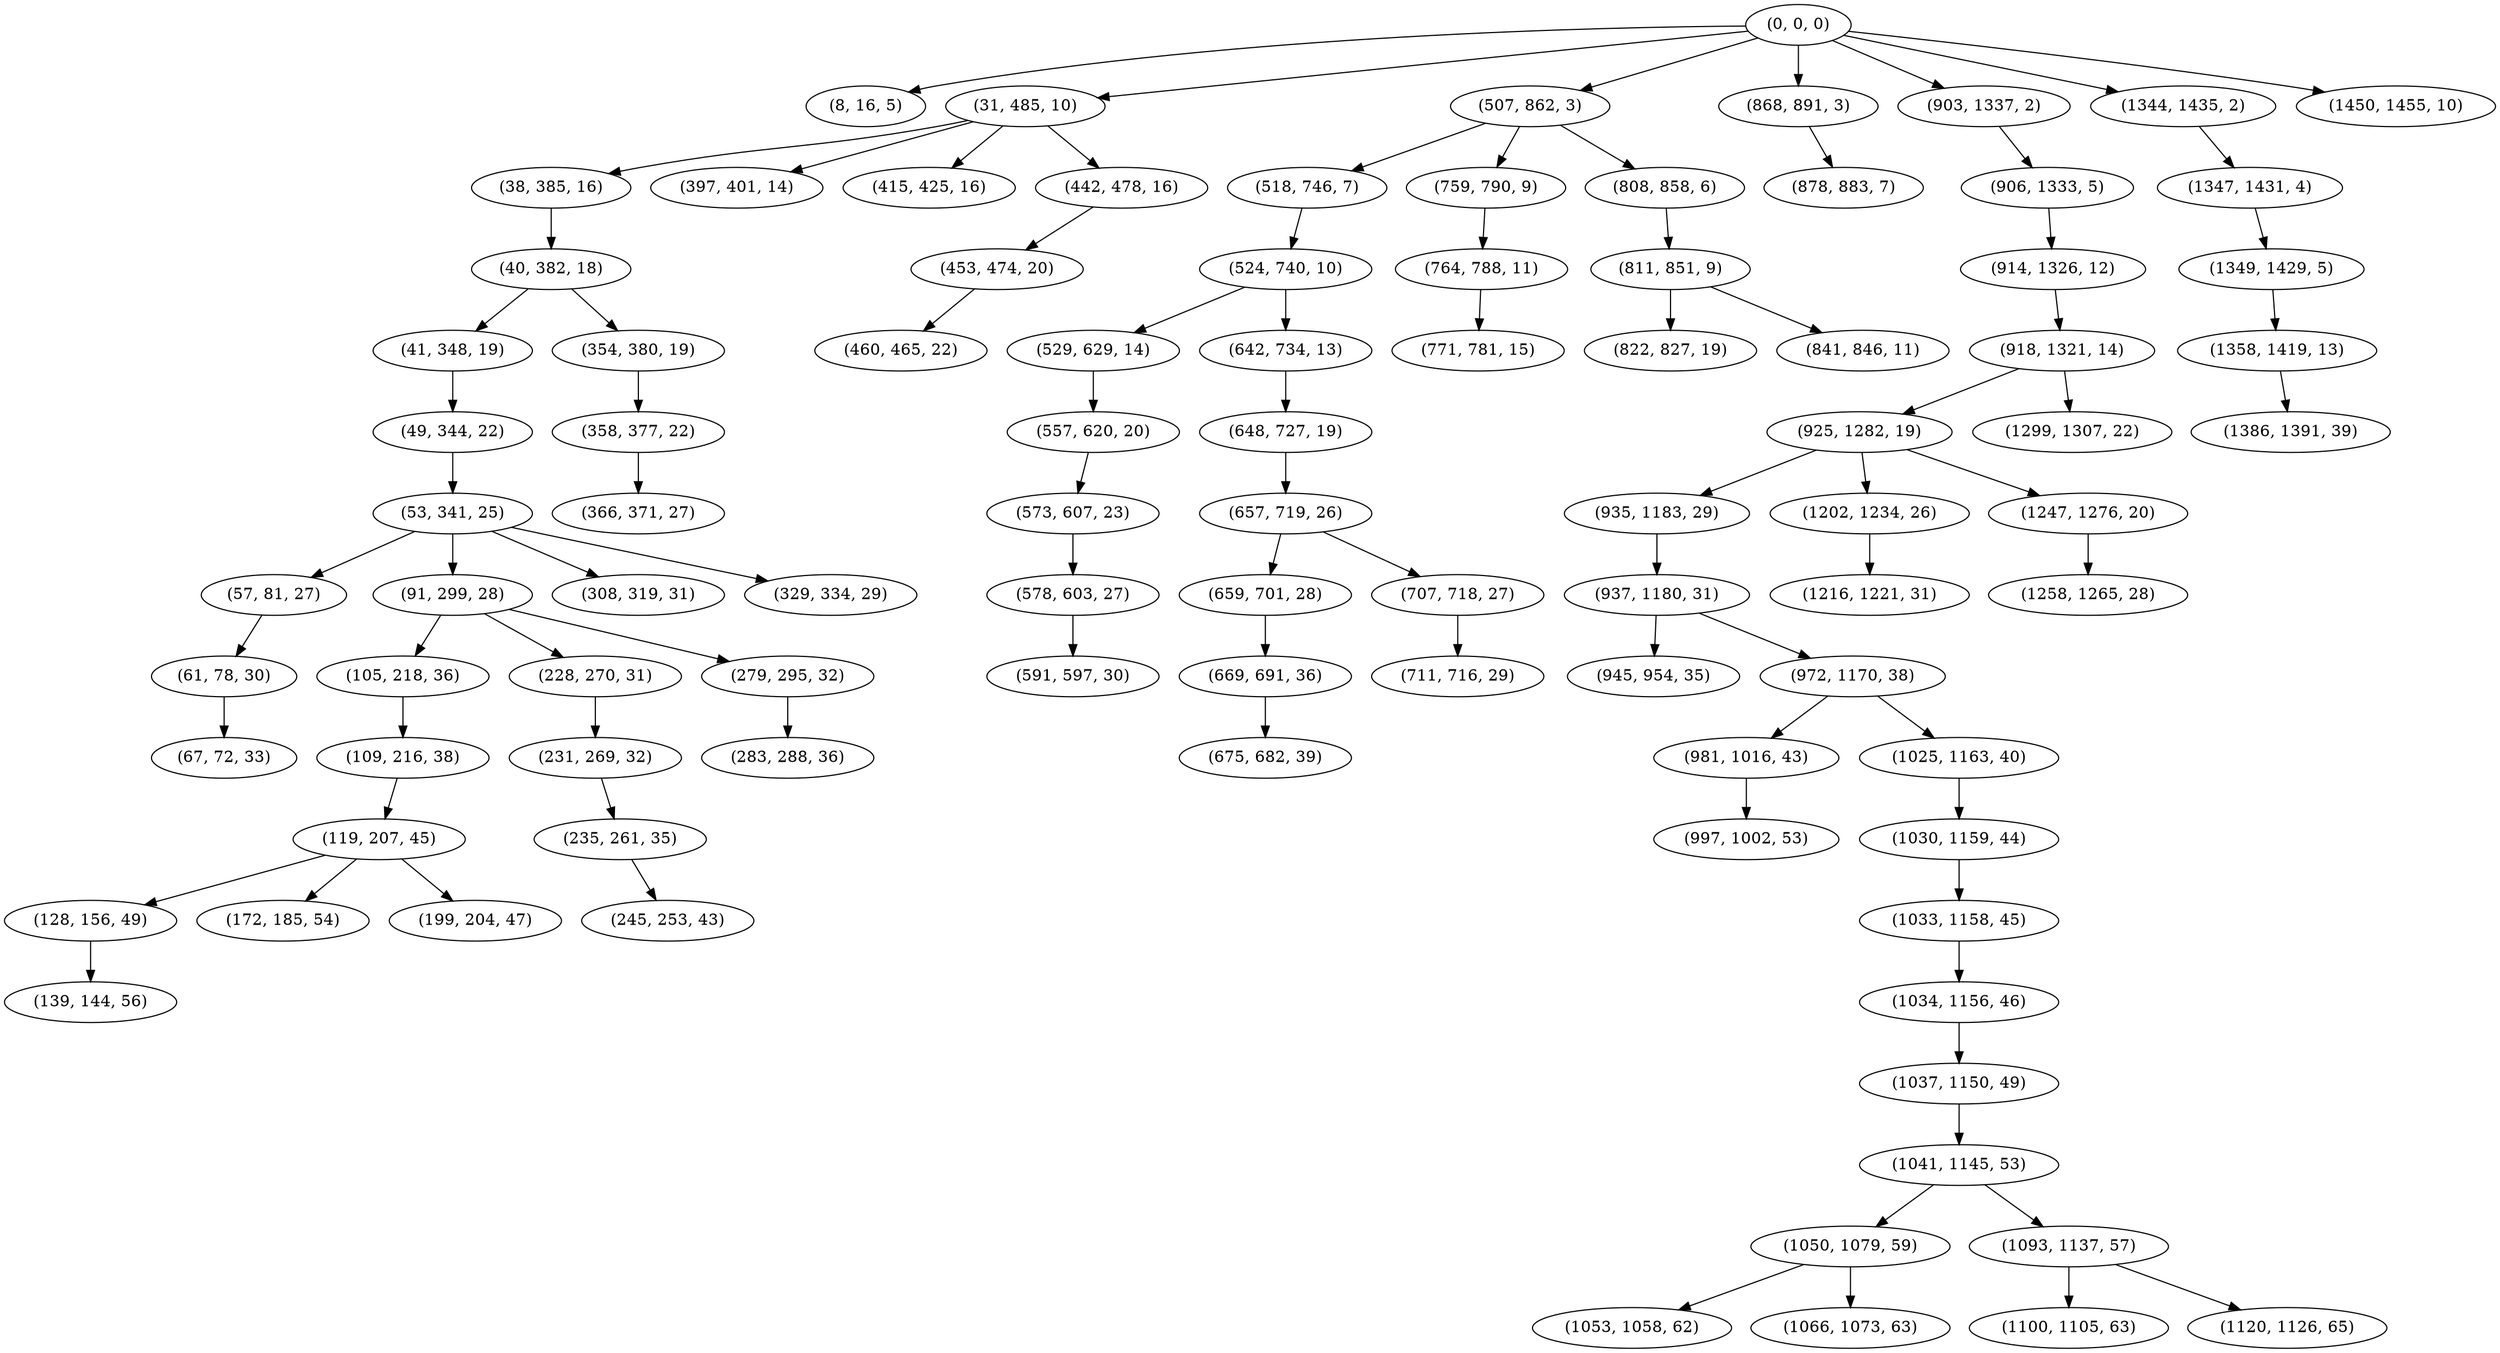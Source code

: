 digraph tree {
    "(0, 0, 0)";
    "(8, 16, 5)";
    "(31, 485, 10)";
    "(38, 385, 16)";
    "(40, 382, 18)";
    "(41, 348, 19)";
    "(49, 344, 22)";
    "(53, 341, 25)";
    "(57, 81, 27)";
    "(61, 78, 30)";
    "(67, 72, 33)";
    "(91, 299, 28)";
    "(105, 218, 36)";
    "(109, 216, 38)";
    "(119, 207, 45)";
    "(128, 156, 49)";
    "(139, 144, 56)";
    "(172, 185, 54)";
    "(199, 204, 47)";
    "(228, 270, 31)";
    "(231, 269, 32)";
    "(235, 261, 35)";
    "(245, 253, 43)";
    "(279, 295, 32)";
    "(283, 288, 36)";
    "(308, 319, 31)";
    "(329, 334, 29)";
    "(354, 380, 19)";
    "(358, 377, 22)";
    "(366, 371, 27)";
    "(397, 401, 14)";
    "(415, 425, 16)";
    "(442, 478, 16)";
    "(453, 474, 20)";
    "(460, 465, 22)";
    "(507, 862, 3)";
    "(518, 746, 7)";
    "(524, 740, 10)";
    "(529, 629, 14)";
    "(557, 620, 20)";
    "(573, 607, 23)";
    "(578, 603, 27)";
    "(591, 597, 30)";
    "(642, 734, 13)";
    "(648, 727, 19)";
    "(657, 719, 26)";
    "(659, 701, 28)";
    "(669, 691, 36)";
    "(675, 682, 39)";
    "(707, 718, 27)";
    "(711, 716, 29)";
    "(759, 790, 9)";
    "(764, 788, 11)";
    "(771, 781, 15)";
    "(808, 858, 6)";
    "(811, 851, 9)";
    "(822, 827, 19)";
    "(841, 846, 11)";
    "(868, 891, 3)";
    "(878, 883, 7)";
    "(903, 1337, 2)";
    "(906, 1333, 5)";
    "(914, 1326, 12)";
    "(918, 1321, 14)";
    "(925, 1282, 19)";
    "(935, 1183, 29)";
    "(937, 1180, 31)";
    "(945, 954, 35)";
    "(972, 1170, 38)";
    "(981, 1016, 43)";
    "(997, 1002, 53)";
    "(1025, 1163, 40)";
    "(1030, 1159, 44)";
    "(1033, 1158, 45)";
    "(1034, 1156, 46)";
    "(1037, 1150, 49)";
    "(1041, 1145, 53)";
    "(1050, 1079, 59)";
    "(1053, 1058, 62)";
    "(1066, 1073, 63)";
    "(1093, 1137, 57)";
    "(1100, 1105, 63)";
    "(1120, 1126, 65)";
    "(1202, 1234, 26)";
    "(1216, 1221, 31)";
    "(1247, 1276, 20)";
    "(1258, 1265, 28)";
    "(1299, 1307, 22)";
    "(1344, 1435, 2)";
    "(1347, 1431, 4)";
    "(1349, 1429, 5)";
    "(1358, 1419, 13)";
    "(1386, 1391, 39)";
    "(1450, 1455, 10)";
    "(0, 0, 0)" -> "(8, 16, 5)";
    "(0, 0, 0)" -> "(31, 485, 10)";
    "(0, 0, 0)" -> "(507, 862, 3)";
    "(0, 0, 0)" -> "(868, 891, 3)";
    "(0, 0, 0)" -> "(903, 1337, 2)";
    "(0, 0, 0)" -> "(1344, 1435, 2)";
    "(0, 0, 0)" -> "(1450, 1455, 10)";
    "(31, 485, 10)" -> "(38, 385, 16)";
    "(31, 485, 10)" -> "(397, 401, 14)";
    "(31, 485, 10)" -> "(415, 425, 16)";
    "(31, 485, 10)" -> "(442, 478, 16)";
    "(38, 385, 16)" -> "(40, 382, 18)";
    "(40, 382, 18)" -> "(41, 348, 19)";
    "(40, 382, 18)" -> "(354, 380, 19)";
    "(41, 348, 19)" -> "(49, 344, 22)";
    "(49, 344, 22)" -> "(53, 341, 25)";
    "(53, 341, 25)" -> "(57, 81, 27)";
    "(53, 341, 25)" -> "(91, 299, 28)";
    "(53, 341, 25)" -> "(308, 319, 31)";
    "(53, 341, 25)" -> "(329, 334, 29)";
    "(57, 81, 27)" -> "(61, 78, 30)";
    "(61, 78, 30)" -> "(67, 72, 33)";
    "(91, 299, 28)" -> "(105, 218, 36)";
    "(91, 299, 28)" -> "(228, 270, 31)";
    "(91, 299, 28)" -> "(279, 295, 32)";
    "(105, 218, 36)" -> "(109, 216, 38)";
    "(109, 216, 38)" -> "(119, 207, 45)";
    "(119, 207, 45)" -> "(128, 156, 49)";
    "(119, 207, 45)" -> "(172, 185, 54)";
    "(119, 207, 45)" -> "(199, 204, 47)";
    "(128, 156, 49)" -> "(139, 144, 56)";
    "(228, 270, 31)" -> "(231, 269, 32)";
    "(231, 269, 32)" -> "(235, 261, 35)";
    "(235, 261, 35)" -> "(245, 253, 43)";
    "(279, 295, 32)" -> "(283, 288, 36)";
    "(354, 380, 19)" -> "(358, 377, 22)";
    "(358, 377, 22)" -> "(366, 371, 27)";
    "(442, 478, 16)" -> "(453, 474, 20)";
    "(453, 474, 20)" -> "(460, 465, 22)";
    "(507, 862, 3)" -> "(518, 746, 7)";
    "(507, 862, 3)" -> "(759, 790, 9)";
    "(507, 862, 3)" -> "(808, 858, 6)";
    "(518, 746, 7)" -> "(524, 740, 10)";
    "(524, 740, 10)" -> "(529, 629, 14)";
    "(524, 740, 10)" -> "(642, 734, 13)";
    "(529, 629, 14)" -> "(557, 620, 20)";
    "(557, 620, 20)" -> "(573, 607, 23)";
    "(573, 607, 23)" -> "(578, 603, 27)";
    "(578, 603, 27)" -> "(591, 597, 30)";
    "(642, 734, 13)" -> "(648, 727, 19)";
    "(648, 727, 19)" -> "(657, 719, 26)";
    "(657, 719, 26)" -> "(659, 701, 28)";
    "(657, 719, 26)" -> "(707, 718, 27)";
    "(659, 701, 28)" -> "(669, 691, 36)";
    "(669, 691, 36)" -> "(675, 682, 39)";
    "(707, 718, 27)" -> "(711, 716, 29)";
    "(759, 790, 9)" -> "(764, 788, 11)";
    "(764, 788, 11)" -> "(771, 781, 15)";
    "(808, 858, 6)" -> "(811, 851, 9)";
    "(811, 851, 9)" -> "(822, 827, 19)";
    "(811, 851, 9)" -> "(841, 846, 11)";
    "(868, 891, 3)" -> "(878, 883, 7)";
    "(903, 1337, 2)" -> "(906, 1333, 5)";
    "(906, 1333, 5)" -> "(914, 1326, 12)";
    "(914, 1326, 12)" -> "(918, 1321, 14)";
    "(918, 1321, 14)" -> "(925, 1282, 19)";
    "(918, 1321, 14)" -> "(1299, 1307, 22)";
    "(925, 1282, 19)" -> "(935, 1183, 29)";
    "(925, 1282, 19)" -> "(1202, 1234, 26)";
    "(925, 1282, 19)" -> "(1247, 1276, 20)";
    "(935, 1183, 29)" -> "(937, 1180, 31)";
    "(937, 1180, 31)" -> "(945, 954, 35)";
    "(937, 1180, 31)" -> "(972, 1170, 38)";
    "(972, 1170, 38)" -> "(981, 1016, 43)";
    "(972, 1170, 38)" -> "(1025, 1163, 40)";
    "(981, 1016, 43)" -> "(997, 1002, 53)";
    "(1025, 1163, 40)" -> "(1030, 1159, 44)";
    "(1030, 1159, 44)" -> "(1033, 1158, 45)";
    "(1033, 1158, 45)" -> "(1034, 1156, 46)";
    "(1034, 1156, 46)" -> "(1037, 1150, 49)";
    "(1037, 1150, 49)" -> "(1041, 1145, 53)";
    "(1041, 1145, 53)" -> "(1050, 1079, 59)";
    "(1041, 1145, 53)" -> "(1093, 1137, 57)";
    "(1050, 1079, 59)" -> "(1053, 1058, 62)";
    "(1050, 1079, 59)" -> "(1066, 1073, 63)";
    "(1093, 1137, 57)" -> "(1100, 1105, 63)";
    "(1093, 1137, 57)" -> "(1120, 1126, 65)";
    "(1202, 1234, 26)" -> "(1216, 1221, 31)";
    "(1247, 1276, 20)" -> "(1258, 1265, 28)";
    "(1344, 1435, 2)" -> "(1347, 1431, 4)";
    "(1347, 1431, 4)" -> "(1349, 1429, 5)";
    "(1349, 1429, 5)" -> "(1358, 1419, 13)";
    "(1358, 1419, 13)" -> "(1386, 1391, 39)";
}
